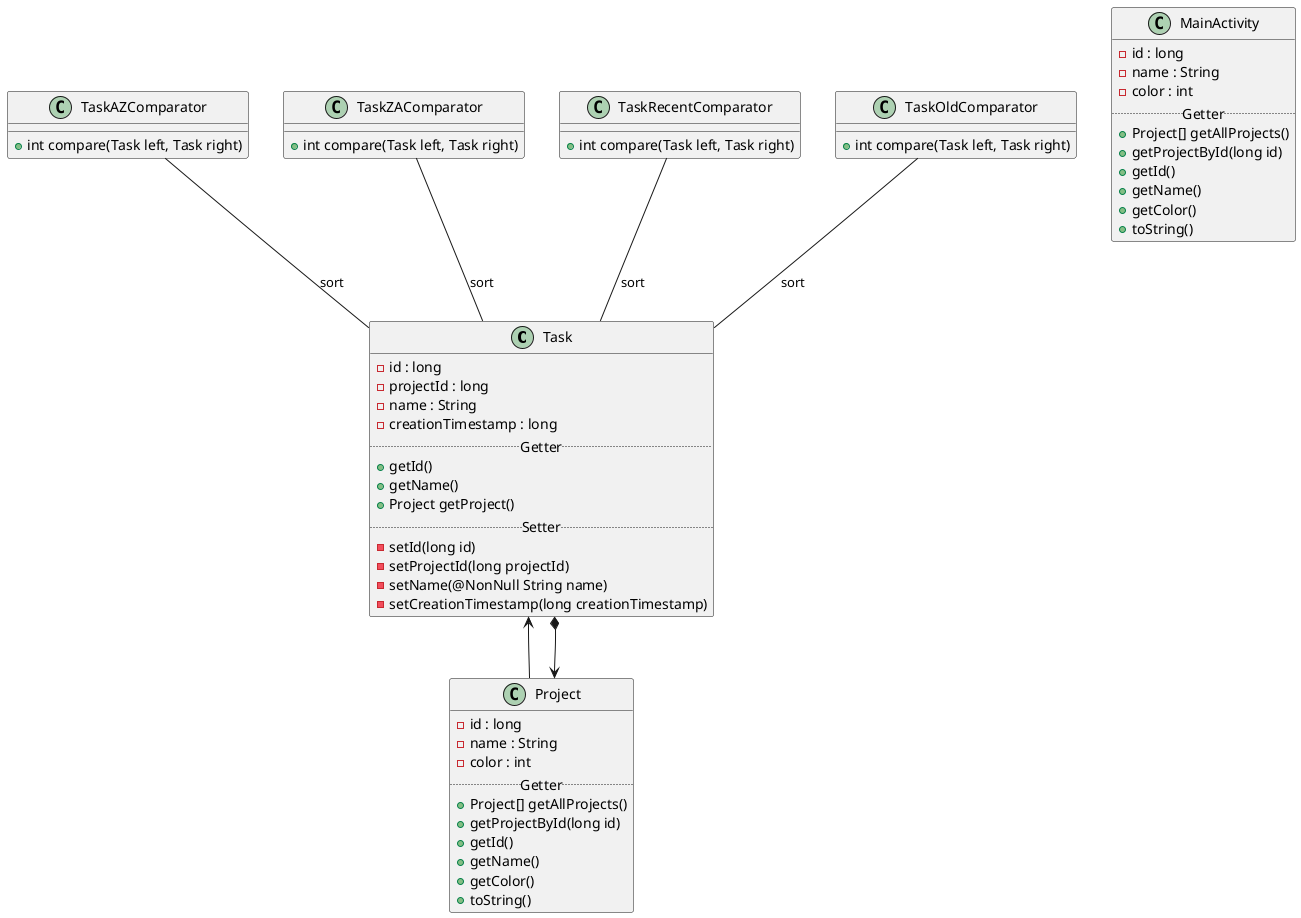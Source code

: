 @startuml Todoc Classes Diagram
class Task {
 - id : long
 - projectId : long
 - name : String
 - creationTimestamp : long
 ..Getter..
 + getId()
 + getName()
 + Project getProject()
 ..Setter..
 - setId(long id)
 - setProjectId(long projectId)
 - setName(@NonNull String name)
 - setCreationTimestamp(long creationTimestamp)
 }

class TaskAZComparator {
 + int compare(Task left, Task right)
 }

class TaskZAComparator {
 + int compare(Task left, Task right)
 }

class TaskRecentComparator {
+ int compare(Task left, Task right)
 }

class TaskOldComparator {
 + int compare(Task left, Task right)
 }

class Project {
 - id : long
 - name : String
 - color : int
 ..Getter..
 + Project[] getAllProjects()
 + getProjectById(long id)
 + getId()
 + getName()
 + getColor()
 + toString()
 }

Project <--* Task
Task <-- Project

TaskAZComparator -- Task : sort
TaskZAComparator -- Task : sort
TaskRecentComparator -- Task : sort
TaskOldComparator -- Task : sort

class MainActivity {
 - id : long
 - name : String
 - color : int
 ..Getter..
 + Project[] getAllProjects()
 + getProjectById(long id)
 + getId()
 + getName()
 + getColor()
 + toString()
 }


@enduml

